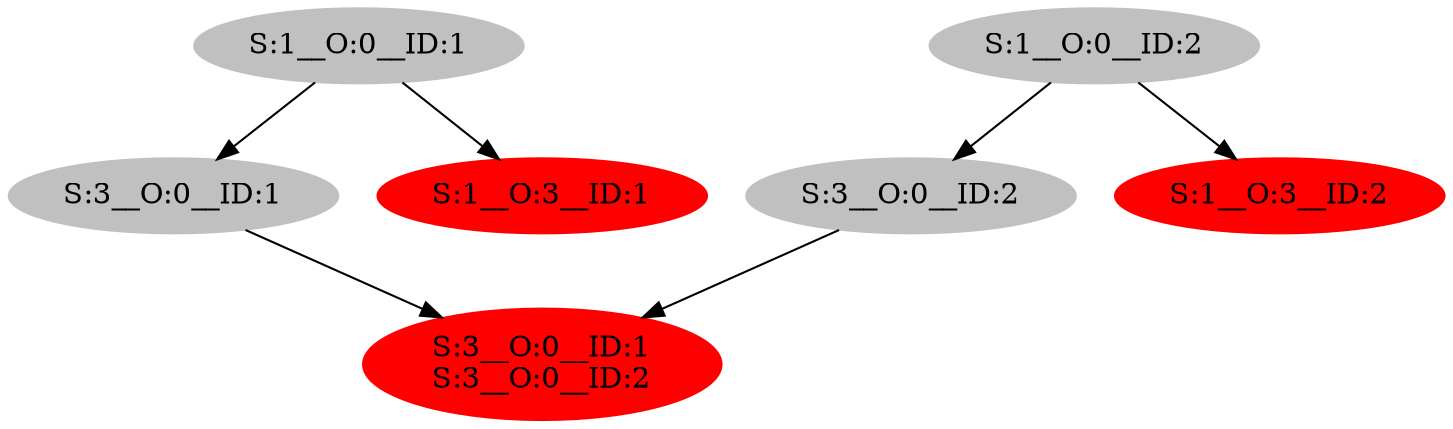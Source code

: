 strict digraph  {
0 [color=grey, label="S:1__O:0__ID:1", style=filled];
1 [color=grey, label="S:3__O:0__ID:1", style=filled];
2 [color=red, label="S:3__O:0__ID:1
S:3__O:0__ID:2", style=filled];
3 [color=red, label="S:1__O:3__ID:1", style=filled];
4 [color=grey, label="S:1__O:0__ID:2", style=filled];
5 [color=grey, label="S:3__O:0__ID:2", style=filled];
6 [color=red, label="S:1__O:3__ID:2", style=filled];
0 -> 1;
0 -> 3;
1 -> 2;
4 -> 5;
4 -> 6;
5 -> 2;
}
